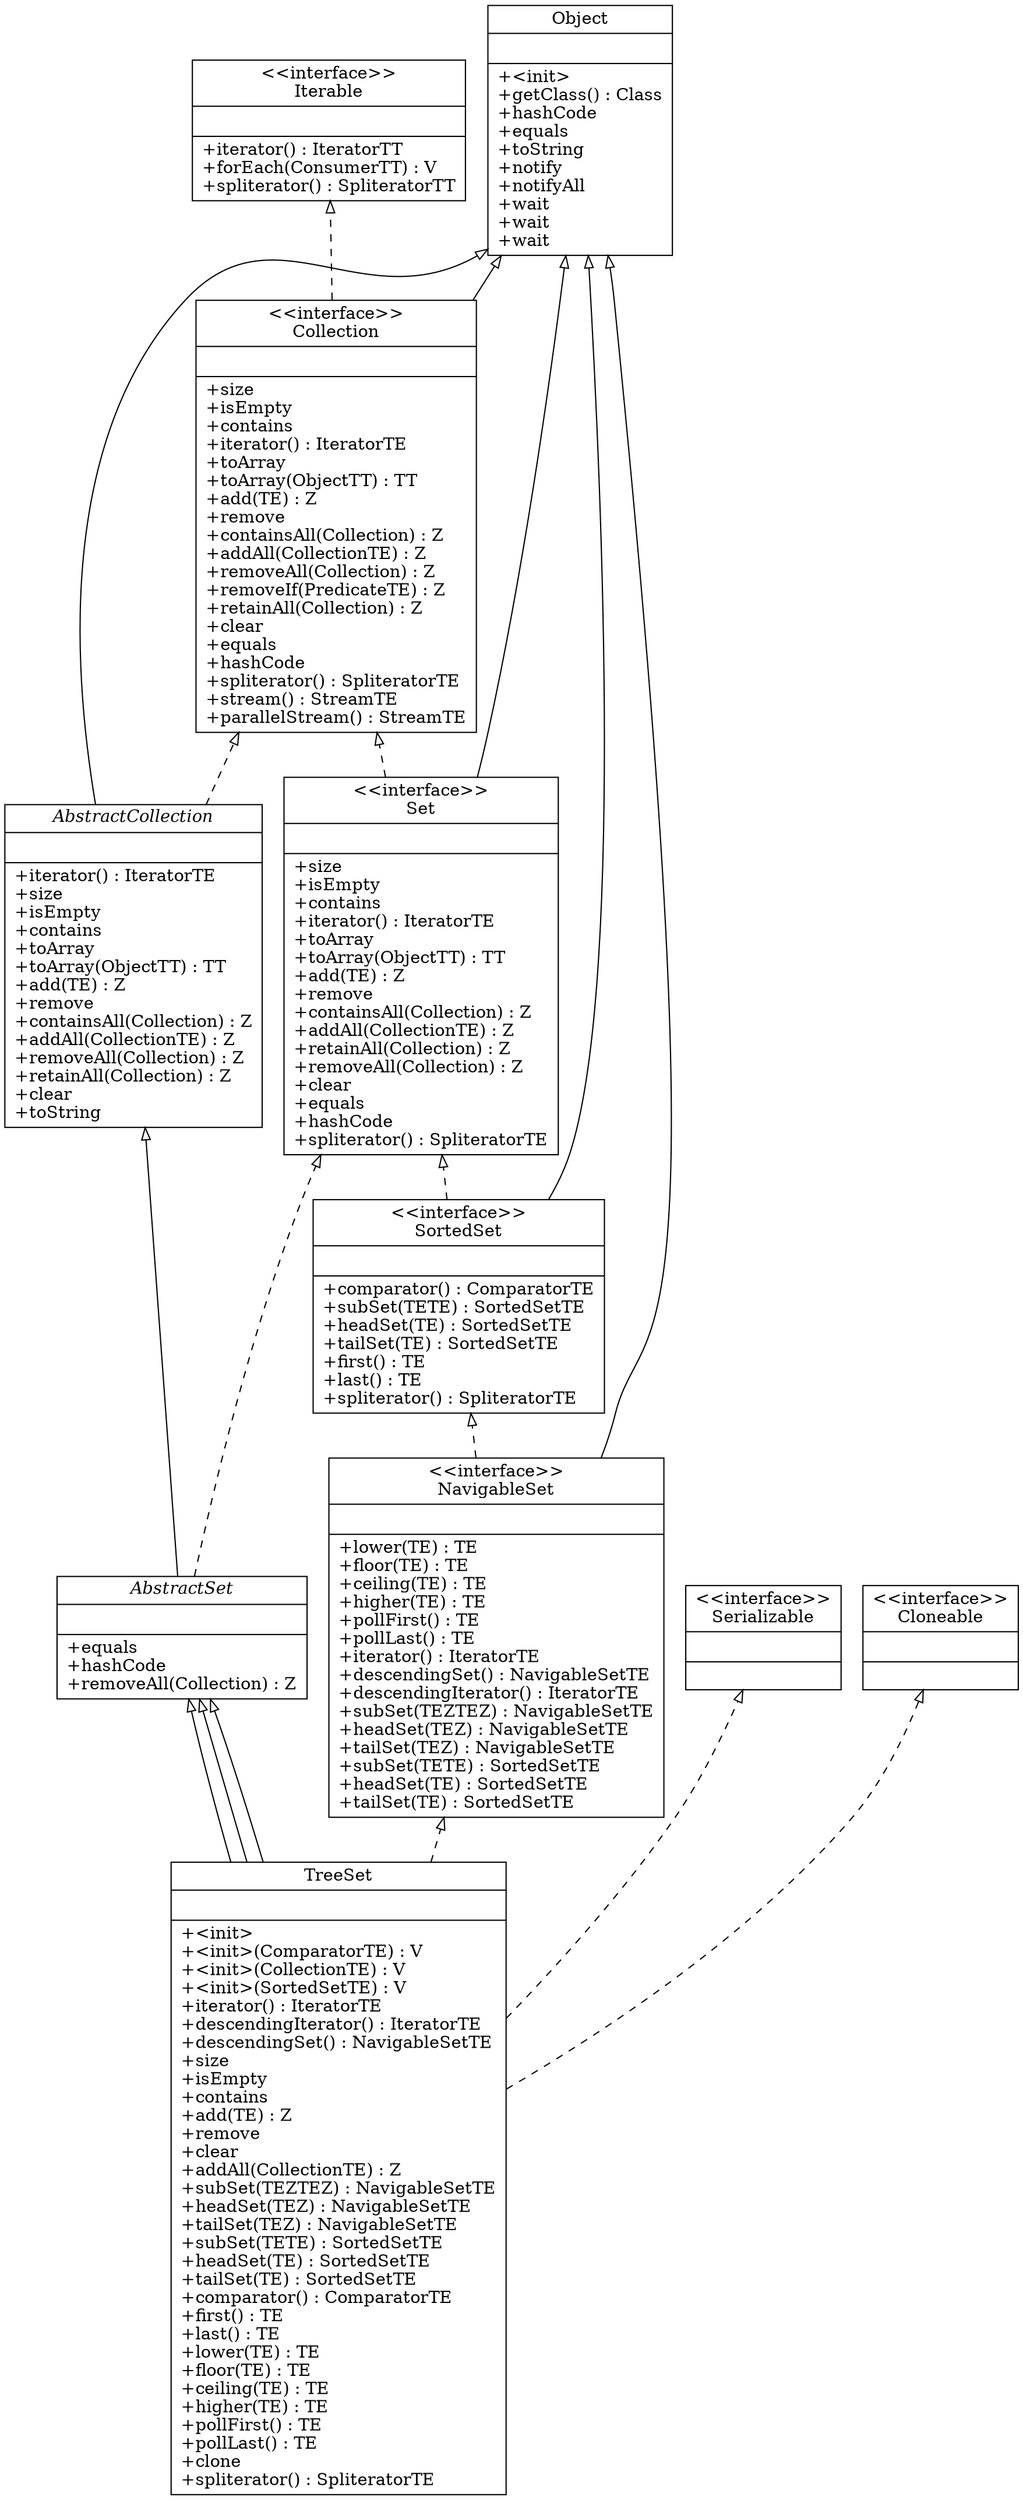 digraph G { rankdir=BT;
"AbstractSet" [
shape="record",
label= <{<i>AbstractSet</i>|<br align="left"/>|+equals<br align="left"/>+hashCode<br align="left"/>+removeAll(Collection) : Z<br align="left"/>}>];

"Collection" [
shape="record",
label= <{&#60;&#60;interface&#62;&#62;<br/>Collection|<br align="left"/>|+size<br align="left"/>+isEmpty<br align="left"/>+contains<br align="left"/>+iterator() : IteratorTE<br align="left"/>+toArray<br align="left"/>+toArray(ObjectTT) : TT<br align="left"/>+add(TE) : Z<br align="left"/>+remove<br align="left"/>+containsAll(Collection) : Z<br align="left"/>+addAll(CollectionTE) : Z<br align="left"/>+removeAll(Collection) : Z<br align="left"/>+removeIf(PredicateTE) : Z<br align="left"/>+retainAll(Collection) : Z<br align="left"/>+clear<br align="left"/>+equals<br align="left"/>+hashCode<br align="left"/>+spliterator() : SpliteratorTE<br align="left"/>+stream() : StreamTE<br align="left"/>+parallelStream() : StreamTE<br align="left"/>}>];

"Serializable" [
shape="record",
label= <{&#60;&#60;interface&#62;&#62;<br/>Serializable|<br align="left"/>|}>];

"Cloneable" [
shape="record",
label= <{&#60;&#60;interface&#62;&#62;<br/>Cloneable|<br align="left"/>|}>];

"NavigableSet" [
shape="record",
label= <{&#60;&#60;interface&#62;&#62;<br/>NavigableSet|<br align="left"/>|+lower(TE) : TE<br align="left"/>+floor(TE) : TE<br align="left"/>+ceiling(TE) : TE<br align="left"/>+higher(TE) : TE<br align="left"/>+pollFirst() : TE<br align="left"/>+pollLast() : TE<br align="left"/>+iterator() : IteratorTE<br align="left"/>+descendingSet() : NavigableSetTE<br align="left"/>+descendingIterator() : IteratorTE<br align="left"/>+subSet(TEZTEZ) : NavigableSetTE<br align="left"/>+headSet(TEZ) : NavigableSetTE<br align="left"/>+tailSet(TEZ) : NavigableSetTE<br align="left"/>+subSet(TETE) : SortedSetTE<br align="left"/>+headSet(TE) : SortedSetTE<br align="left"/>+tailSet(TE) : SortedSetTE<br align="left"/>}>];

"AbstractCollection" [
shape="record",
label= <{<i>AbstractCollection</i>|<br align="left"/>|+iterator() : IteratorTE<br align="left"/>+size<br align="left"/>+isEmpty<br align="left"/>+contains<br align="left"/>+toArray<br align="left"/>+toArray(ObjectTT) : TT<br align="left"/>+add(TE) : Z<br align="left"/>+remove<br align="left"/>+containsAll(Collection) : Z<br align="left"/>+addAll(CollectionTE) : Z<br align="left"/>+removeAll(Collection) : Z<br align="left"/>+retainAll(Collection) : Z<br align="left"/>+clear<br align="left"/>+toString<br align="left"/>}>];

"Iterable" [
shape="record",
label= <{&#60;&#60;interface&#62;&#62;<br/>Iterable|<br align="left"/>|+iterator() : IteratorTT<br align="left"/>+forEach(ConsumerTT) : V<br align="left"/>+spliterator() : SpliteratorTT<br align="left"/>}>];

"TreeSet" [
shape="record",
label= <{TreeSet|<br align="left"/>|+&#60;init&#62;<br align="left"/>+&#60;init&#62;(ComparatorTE) : V<br align="left"/>+&#60;init&#62;(CollectionTE) : V<br align="left"/>+&#60;init&#62;(SortedSetTE) : V<br align="left"/>+iterator() : IteratorTE<br align="left"/>+descendingIterator() : IteratorTE<br align="left"/>+descendingSet() : NavigableSetTE<br align="left"/>+size<br align="left"/>+isEmpty<br align="left"/>+contains<br align="left"/>+add(TE) : Z<br align="left"/>+remove<br align="left"/>+clear<br align="left"/>+addAll(CollectionTE) : Z<br align="left"/>+subSet(TEZTEZ) : NavigableSetTE<br align="left"/>+headSet(TEZ) : NavigableSetTE<br align="left"/>+tailSet(TEZ) : NavigableSetTE<br align="left"/>+subSet(TETE) : SortedSetTE<br align="left"/>+headSet(TE) : SortedSetTE<br align="left"/>+tailSet(TE) : SortedSetTE<br align="left"/>+comparator() : ComparatorTE<br align="left"/>+first() : TE<br align="left"/>+last() : TE<br align="left"/>+lower(TE) : TE<br align="left"/>+floor(TE) : TE<br align="left"/>+ceiling(TE) : TE<br align="left"/>+higher(TE) : TE<br align="left"/>+pollFirst() : TE<br align="left"/>+pollLast() : TE<br align="left"/>+clone<br align="left"/>+spliterator() : SpliteratorTE<br align="left"/>}>];

"Object" [
shape="record",
label= <{Object|<br align="left"/>|+&#60;init&#62;<br align="left"/>+getClass() : Class<br align="left"/>+hashCode<br align="left"/>+equals<br align="left"/>+toString<br align="left"/>+notify<br align="left"/>+notifyAll<br align="left"/>+wait<br align="left"/>+wait<br align="left"/>+wait<br align="left"/>}>];

"Set" [
shape="record",
label= <{&#60;&#60;interface&#62;&#62;<br/>Set|<br align="left"/>|+size<br align="left"/>+isEmpty<br align="left"/>+contains<br align="left"/>+iterator() : IteratorTE<br align="left"/>+toArray<br align="left"/>+toArray(ObjectTT) : TT<br align="left"/>+add(TE) : Z<br align="left"/>+remove<br align="left"/>+containsAll(Collection) : Z<br align="left"/>+addAll(CollectionTE) : Z<br align="left"/>+retainAll(Collection) : Z<br align="left"/>+removeAll(Collection) : Z<br align="left"/>+clear<br align="left"/>+equals<br align="left"/>+hashCode<br align="left"/>+spliterator() : SpliteratorTE<br align="left"/>}>];

"SortedSet" [
shape="record",
label= <{&#60;&#60;interface&#62;&#62;<br/>SortedSet|<br align="left"/>|+comparator() : ComparatorTE<br align="left"/>+subSet(TETE) : SortedSetTE<br align="left"/>+headSet(TE) : SortedSetTE<br align="left"/>+tailSet(TE) : SortedSetTE<br align="left"/>+first() : TE<br align="left"/>+last() : TE<br align="left"/>+spliterator() : SpliteratorTE<br align="left"/>}>];

TreeSet -> NavigableSet [arrowhead = "onormal", style = "dashed"];
TreeSet -> AbstractSet [arrowhead="onormal"];
TreeSet -> Cloneable [arrowhead = "onormal", style = "dashed"];
TreeSet -> AbstractSet [arrowhead="onormal"];
TreeSet -> Serializable [arrowhead = "onormal", style = "dashed"];
TreeSet -> AbstractSet [arrowhead="onormal"];
AbstractSet -> Set [arrowhead = "onormal", style = "dashed"];
AbstractSet -> AbstractCollection [arrowhead="onormal"];
AbstractCollection -> Collection [arrowhead = "onormal", style = "dashed"];
AbstractCollection -> Object [arrowhead="onormal"];
Collection -> Iterable [arrowhead = "onormal", style = "dashed"];
Collection -> Object [arrowhead="onormal"];
Set -> Collection [arrowhead = "onormal", style = "dashed"];
Set -> Object [arrowhead="onormal"];
NavigableSet -> SortedSet [arrowhead = "onormal", style = "dashed"];
NavigableSet -> Object [arrowhead="onormal"];
SortedSet -> Set [arrowhead = "onormal", style = "dashed"];
SortedSet -> Object [arrowhead="onormal"];
}